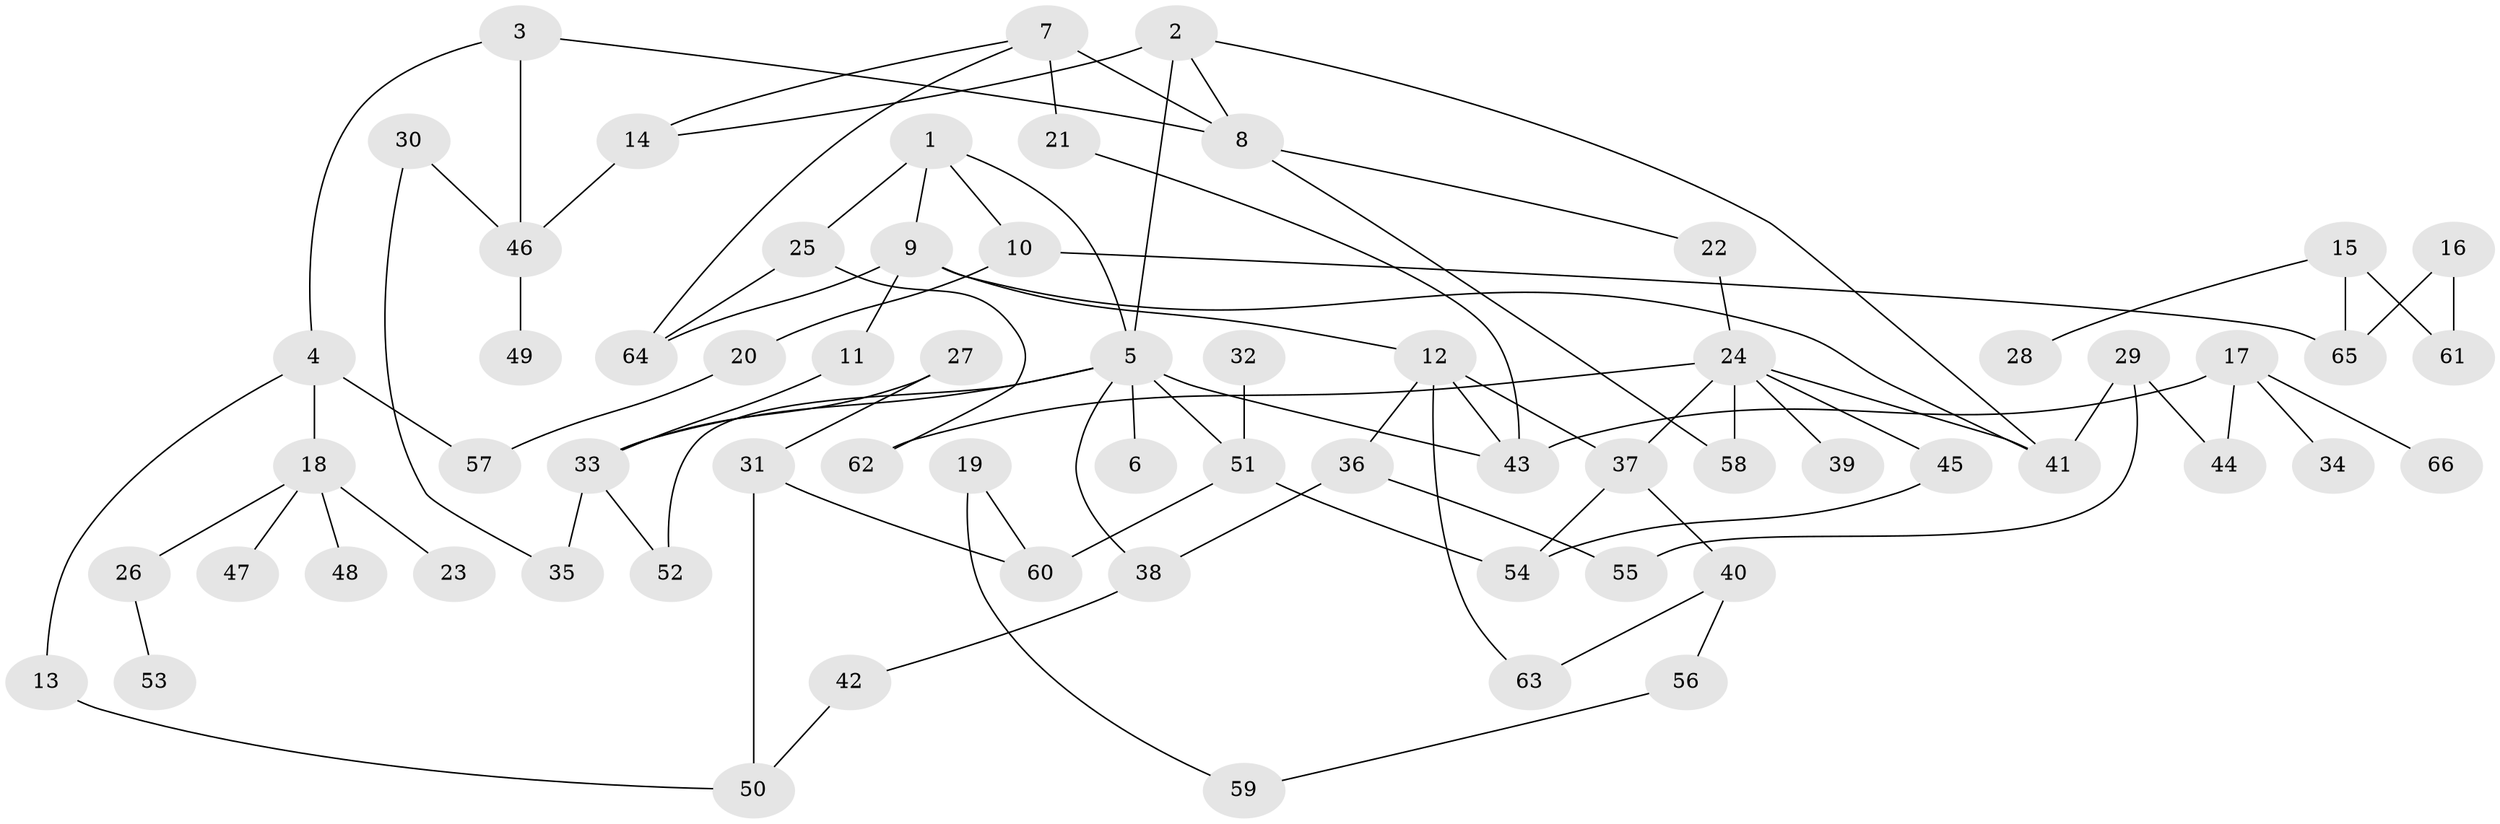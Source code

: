 // original degree distribution, {9: 0.009174311926605505, 4: 0.11009174311926606, 6: 0.027522935779816515, 5: 0.06422018348623854, 3: 0.1559633027522936, 1: 0.3119266055045872, 2: 0.3119266055045872, 7: 0.009174311926605505}
// Generated by graph-tools (version 1.1) at 2025/36/03/04/25 23:36:11]
// undirected, 66 vertices, 91 edges
graph export_dot {
  node [color=gray90,style=filled];
  1;
  2;
  3;
  4;
  5;
  6;
  7;
  8;
  9;
  10;
  11;
  12;
  13;
  14;
  15;
  16;
  17;
  18;
  19;
  20;
  21;
  22;
  23;
  24;
  25;
  26;
  27;
  28;
  29;
  30;
  31;
  32;
  33;
  34;
  35;
  36;
  37;
  38;
  39;
  40;
  41;
  42;
  43;
  44;
  45;
  46;
  47;
  48;
  49;
  50;
  51;
  52;
  53;
  54;
  55;
  56;
  57;
  58;
  59;
  60;
  61;
  62;
  63;
  64;
  65;
  66;
  1 -- 5 [weight=1.0];
  1 -- 9 [weight=1.0];
  1 -- 10 [weight=1.0];
  1 -- 25 [weight=1.0];
  2 -- 5 [weight=1.0];
  2 -- 8 [weight=1.0];
  2 -- 14 [weight=1.0];
  2 -- 41 [weight=1.0];
  3 -- 4 [weight=1.0];
  3 -- 8 [weight=1.0];
  3 -- 46 [weight=1.0];
  4 -- 13 [weight=1.0];
  4 -- 18 [weight=1.0];
  4 -- 57 [weight=1.0];
  5 -- 6 [weight=1.0];
  5 -- 33 [weight=1.0];
  5 -- 38 [weight=1.0];
  5 -- 43 [weight=1.0];
  5 -- 51 [weight=1.0];
  5 -- 52 [weight=1.0];
  7 -- 8 [weight=1.0];
  7 -- 14 [weight=1.0];
  7 -- 21 [weight=1.0];
  7 -- 64 [weight=1.0];
  8 -- 22 [weight=1.0];
  8 -- 58 [weight=1.0];
  9 -- 11 [weight=1.0];
  9 -- 12 [weight=1.0];
  9 -- 41 [weight=1.0];
  9 -- 64 [weight=2.0];
  10 -- 20 [weight=1.0];
  10 -- 65 [weight=1.0];
  11 -- 33 [weight=1.0];
  12 -- 36 [weight=1.0];
  12 -- 37 [weight=1.0];
  12 -- 43 [weight=1.0];
  12 -- 63 [weight=1.0];
  13 -- 50 [weight=1.0];
  14 -- 46 [weight=1.0];
  15 -- 28 [weight=1.0];
  15 -- 61 [weight=1.0];
  15 -- 65 [weight=1.0];
  16 -- 61 [weight=1.0];
  16 -- 65 [weight=1.0];
  17 -- 34 [weight=1.0];
  17 -- 43 [weight=1.0];
  17 -- 44 [weight=1.0];
  17 -- 66 [weight=1.0];
  18 -- 23 [weight=1.0];
  18 -- 26 [weight=1.0];
  18 -- 47 [weight=1.0];
  18 -- 48 [weight=1.0];
  19 -- 59 [weight=1.0];
  19 -- 60 [weight=1.0];
  20 -- 57 [weight=1.0];
  21 -- 43 [weight=1.0];
  22 -- 24 [weight=1.0];
  24 -- 37 [weight=1.0];
  24 -- 39 [weight=1.0];
  24 -- 41 [weight=1.0];
  24 -- 45 [weight=1.0];
  24 -- 58 [weight=1.0];
  24 -- 62 [weight=1.0];
  25 -- 62 [weight=1.0];
  25 -- 64 [weight=1.0];
  26 -- 53 [weight=1.0];
  27 -- 31 [weight=1.0];
  27 -- 33 [weight=1.0];
  29 -- 41 [weight=1.0];
  29 -- 44 [weight=1.0];
  29 -- 55 [weight=1.0];
  30 -- 35 [weight=1.0];
  30 -- 46 [weight=1.0];
  31 -- 50 [weight=1.0];
  31 -- 60 [weight=1.0];
  32 -- 51 [weight=1.0];
  33 -- 35 [weight=1.0];
  33 -- 52 [weight=1.0];
  36 -- 38 [weight=1.0];
  36 -- 55 [weight=1.0];
  37 -- 40 [weight=1.0];
  37 -- 54 [weight=1.0];
  38 -- 42 [weight=1.0];
  40 -- 56 [weight=1.0];
  40 -- 63 [weight=1.0];
  42 -- 50 [weight=1.0];
  45 -- 54 [weight=1.0];
  46 -- 49 [weight=1.0];
  51 -- 54 [weight=1.0];
  51 -- 60 [weight=1.0];
  56 -- 59 [weight=1.0];
}
